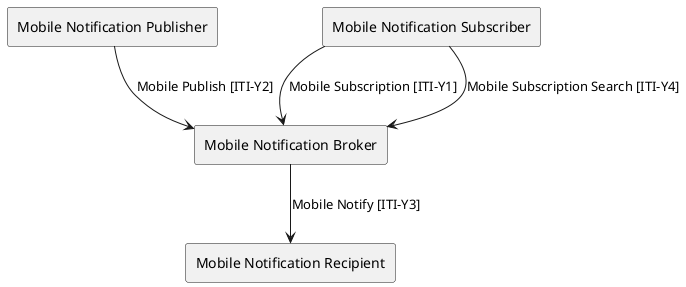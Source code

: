 @startuml
agent "Mobile Notification Publisher" as Publisher
agent "Mobile Notification Broker" as Broker
agent "Mobile Notification Subscriber" as Subscriber
agent "Mobile Notification Recipient" as Recipient
Publisher --> Broker : "Mobile Publish [ITI-Y2]"
Subscriber --> Broker : "Mobile Subscription [ITI-Y1]"
Subscriber --> Broker : "Mobile Subscription Search [ITI-Y4]"
Broker --> Recipient : "Mobile Notify [ITI-Y3]"
@enduml
